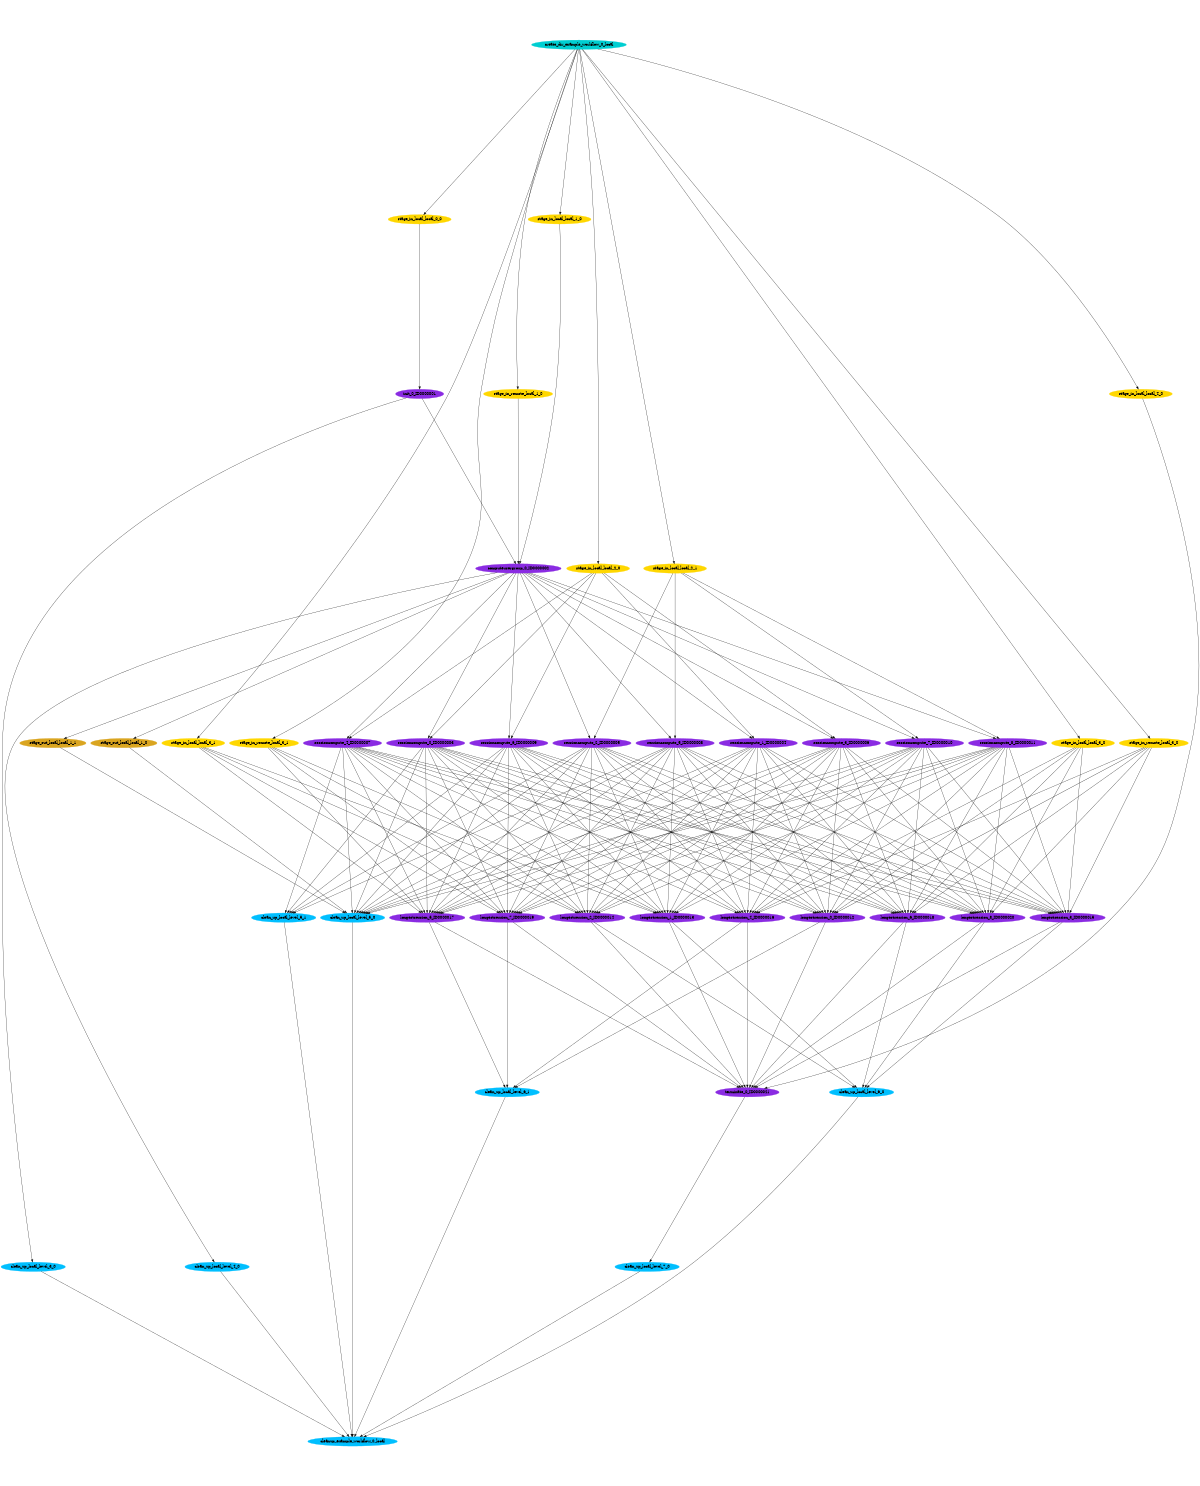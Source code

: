 digraph E {
size="8.0,10.0"
ratio=fill
node [shape=ellipse]
edge [arrowhead=normal, arrowsize=1.0]
	"clean_up_local_level_4_0" [color=deepskyblue,style=filled,label="clean_up_local_level_4_0"]
	"stage_out_local_local_1_0" [color=goldenrod,style=filled,label="stage_out_local_local_1_0"]
	"stage_out_local_local_1_1" [color=goldenrod,style=filled,label="stage_out_local_local_1_1"]
	"longestsession_2_ID0000014" [color=blueviolet,style=filled,label="longestsession_2_ID0000014"]
	"computeusergroup_0_ID0000002" [color=blueviolet,style=filled,label="computeusergroup_0_ID0000002"]
	"sessioncompute_3_ID0000006" [color=blueviolet,style=filled,label="sessioncompute_3_ID0000006"]
	"longestsession_3_ID0000015" [color=blueviolet,style=filled,label="longestsession_3_ID0000015"]
	"stage_in_local_local_4_0" [color=gold,style=filled,label="stage_in_local_local_4_0"]
	"sessioncompute_8_ID0000011" [color=blueviolet,style=filled,label="sessioncompute_8_ID0000011"]
	"longestsession_6_ID0000018" [color=blueviolet,style=filled,label="longestsession_6_ID0000018"]
	"clean_up_local_level_6_0" [color=deepskyblue,style=filled,label="clean_up_local_level_6_0"]
	"longestsession_7_ID0000019" [color=blueviolet,style=filled,label="longestsession_7_ID0000019"]
	"longestsession_8_ID0000020" [color=blueviolet,style=filled,label="longestsession_8_ID0000020"]
	"clean_up_local_level_6_1" [color=deepskyblue,style=filled,label="clean_up_local_level_6_1"]
	"clean_up_local_level_5_0" [color=deepskyblue,style=filled,label="clean_up_local_level_5_0"]
	"clean_up_local_level_5_1" [color=deepskyblue,style=filled,label="clean_up_local_level_5_1"]
	"terminate_0_ID0000021" [color=blueviolet,style=filled,label="terminate_0_ID0000021"]
	"create_dir_example_workflow_0_local" [color=darkturquoise,style=filled,label="create_dir_example_workflow_0_local"]
	"stage_in_local_local_0_0" [color=gold,style=filled,label="stage_in_local_local_0_0"]
	"init_0_ID0000001" [color=blueviolet,style=filled,label="init_0_ID0000001"]
	"clean_up_local_level_7_0" [color=deepskyblue,style=filled,label="clean_up_local_level_7_0"]
	"stage_in_local_local_2_0" [color=gold,style=filled,label="stage_in_local_local_2_0"]
	"sessioncompute_0_ID0000003" [color=blueviolet,style=filled,label="sessioncompute_0_ID0000003"]
	"longestsession_1_ID0000013" [color=blueviolet,style=filled,label="longestsession_1_ID0000013"]
	"stage_in_local_local_2_1" [color=gold,style=filled,label="stage_in_local_local_2_1"]
	"sessioncompute_5_ID0000008" [color=blueviolet,style=filled,label="sessioncompute_5_ID0000008"]
	"stage_in_local_local_3_1" [color=gold,style=filled,label="stage_in_local_local_3_1"]
	"stage_in_remote_local_1_0" [color=gold,style=filled,label="stage_in_remote_local_1_0"]
	"stage_in_local_local_3_0" [color=gold,style=filled,label="stage_in_local_local_3_0"]
	"longestsession_0_ID0000012" [color=blueviolet,style=filled,label="longestsession_0_ID0000012"]
	"sessioncompute_6_ID0000009" [color=blueviolet,style=filled,label="sessioncompute_6_ID0000009"]
	"longestsession_4_ID0000016" [color=blueviolet,style=filled,label="longestsession_4_ID0000016"]
	"sessioncompute_1_ID0000004" [color=blueviolet,style=filled,label="sessioncompute_1_ID0000004"]
	"sessioncompute_7_ID0000010" [color=blueviolet,style=filled,label="sessioncompute_7_ID0000010"]
	"clean_up_local_level_3_0" [color=deepskyblue,style=filled,label="clean_up_local_level_3_0"]
	"stage_in_local_local_1_0" [color=gold,style=filled,label="stage_in_local_local_1_0"]
	"cleanup_example_workflow_0_local" [color=deepskyblue,style=filled,label="cleanup_example_workflow_0_local"]
	"sessioncompute_4_ID0000007" [color=blueviolet,style=filled,label="sessioncompute_4_ID0000007"]
	"sessioncompute_2_ID0000005" [color=blueviolet,style=filled,label="sessioncompute_2_ID0000005"]
	"stage_in_remote_local_3_1" [color=gold,style=filled,label="stage_in_remote_local_3_1"]
	"longestsession_5_ID0000017" [color=blueviolet,style=filled,label="longestsession_5_ID0000017"]
	"stage_in_remote_local_3_0" [color=gold,style=filled,label="stage_in_remote_local_3_0"]

	"clean_up_local_level_4_0" -> "cleanup_example_workflow_0_local"
	"stage_out_local_local_1_0" -> "clean_up_local_level_5_0"
	"stage_out_local_local_1_1" -> "clean_up_local_level_5_0"
	"longestsession_2_ID0000014" -> "clean_up_local_level_6_0"
	"longestsession_2_ID0000014" -> "terminate_0_ID0000021"
	"computeusergroup_0_ID0000002" -> "clean_up_local_level_4_0"
	"computeusergroup_0_ID0000002" -> "stage_out_local_local_1_0"
	"computeusergroup_0_ID0000002" -> "stage_out_local_local_1_1"
	"computeusergroup_0_ID0000002" -> "sessioncompute_0_ID0000003"
	"computeusergroup_0_ID0000002" -> "sessioncompute_5_ID0000008"
	"computeusergroup_0_ID0000002" -> "sessioncompute_6_ID0000009"
	"computeusergroup_0_ID0000002" -> "sessioncompute_1_ID0000004"
	"computeusergroup_0_ID0000002" -> "sessioncompute_3_ID0000006"
	"computeusergroup_0_ID0000002" -> "sessioncompute_7_ID0000010"
	"computeusergroup_0_ID0000002" -> "sessioncompute_8_ID0000011"
	"computeusergroup_0_ID0000002" -> "sessioncompute_2_ID0000005"
	"computeusergroup_0_ID0000002" -> "sessioncompute_4_ID0000007"
	"sessioncompute_3_ID0000006" -> "longestsession_3_ID0000015"
	"sessioncompute_3_ID0000006" -> "longestsession_1_ID0000013"
	"sessioncompute_3_ID0000006" -> "longestsession_6_ID0000018"
	"sessioncompute_3_ID0000006" -> "longestsession_2_ID0000014"
	"sessioncompute_3_ID0000006" -> "longestsession_8_ID0000020"
	"sessioncompute_3_ID0000006" -> "longestsession_7_ID0000019"
	"sessioncompute_3_ID0000006" -> "clean_up_local_level_5_0"
	"sessioncompute_3_ID0000006" -> "longestsession_0_ID0000012"
	"sessioncompute_3_ID0000006" -> "longestsession_5_ID0000017"
	"sessioncompute_3_ID0000006" -> "longestsession_4_ID0000016"
	"longestsession_3_ID0000015" -> "clean_up_local_level_6_0"
	"longestsession_3_ID0000015" -> "terminate_0_ID0000021"
	"stage_in_local_local_4_0" -> "terminate_0_ID0000021"
	"sessioncompute_8_ID0000011" -> "longestsession_3_ID0000015"
	"sessioncompute_8_ID0000011" -> "longestsession_1_ID0000013"
	"sessioncompute_8_ID0000011" -> "longestsession_6_ID0000018"
	"sessioncompute_8_ID0000011" -> "longestsession_2_ID0000014"
	"sessioncompute_8_ID0000011" -> "longestsession_8_ID0000020"
	"sessioncompute_8_ID0000011" -> "longestsession_7_ID0000019"
	"sessioncompute_8_ID0000011" -> "clean_up_local_level_5_0"
	"sessioncompute_8_ID0000011" -> "longestsession_0_ID0000012"
	"sessioncompute_8_ID0000011" -> "longestsession_5_ID0000017"
	"sessioncompute_8_ID0000011" -> "longestsession_4_ID0000016"
	"longestsession_6_ID0000018" -> "clean_up_local_level_6_0"
	"longestsession_6_ID0000018" -> "terminate_0_ID0000021"
	"clean_up_local_level_6_0" -> "cleanup_example_workflow_0_local"
	"longestsession_7_ID0000019" -> "clean_up_local_level_6_1"
	"longestsession_7_ID0000019" -> "terminate_0_ID0000021"
	"longestsession_8_ID0000020" -> "clean_up_local_level_6_0"
	"longestsession_8_ID0000020" -> "terminate_0_ID0000021"
	"clean_up_local_level_6_1" -> "cleanup_example_workflow_0_local"
	"clean_up_local_level_5_0" -> "cleanup_example_workflow_0_local"
	"clean_up_local_level_5_1" -> "cleanup_example_workflow_0_local"
	"terminate_0_ID0000021" -> "clean_up_local_level_7_0"
	"create_dir_example_workflow_0_local" -> "stage_in_local_local_0_0"
	"create_dir_example_workflow_0_local" -> "stage_in_local_local_4_0"
	"create_dir_example_workflow_0_local" -> "stage_in_local_local_1_0"
	"create_dir_example_workflow_0_local" -> "stage_in_local_local_2_0"
	"create_dir_example_workflow_0_local" -> "stage_in_local_local_2_1"
	"create_dir_example_workflow_0_local" -> "stage_in_remote_local_1_0"
	"create_dir_example_workflow_0_local" -> "stage_in_local_local_3_1"
	"create_dir_example_workflow_0_local" -> "stage_in_local_local_3_0"
	"create_dir_example_workflow_0_local" -> "stage_in_remote_local_3_1"
	"create_dir_example_workflow_0_local" -> "stage_in_remote_local_3_0"
	"stage_in_local_local_0_0" -> "init_0_ID0000001"
	"init_0_ID0000001" -> "clean_up_local_level_3_0"
	"init_0_ID0000001" -> "computeusergroup_0_ID0000002"
	"clean_up_local_level_7_0" -> "cleanup_example_workflow_0_local"
	"stage_in_local_local_2_0" -> "sessioncompute_1_ID0000004"
	"stage_in_local_local_2_0" -> "sessioncompute_3_ID0000006"
	"stage_in_local_local_2_0" -> "sessioncompute_0_ID0000003"
	"stage_in_local_local_2_0" -> "sessioncompute_4_ID0000007"
	"stage_in_local_local_2_0" -> "sessioncompute_6_ID0000009"
	"sessioncompute_0_ID0000003" -> "longestsession_3_ID0000015"
	"sessioncompute_0_ID0000003" -> "longestsession_1_ID0000013"
	"sessioncompute_0_ID0000003" -> "longestsession_6_ID0000018"
	"sessioncompute_0_ID0000003" -> "longestsession_2_ID0000014"
	"sessioncompute_0_ID0000003" -> "longestsession_8_ID0000020"
	"sessioncompute_0_ID0000003" -> "longestsession_7_ID0000019"
	"sessioncompute_0_ID0000003" -> "clean_up_local_level_5_0"
	"sessioncompute_0_ID0000003" -> "longestsession_0_ID0000012"
	"sessioncompute_0_ID0000003" -> "longestsession_5_ID0000017"
	"sessioncompute_0_ID0000003" -> "longestsession_4_ID0000016"
	"sessioncompute_0_ID0000003" -> "clean_up_local_level_5_1"
	"longestsession_1_ID0000013" -> "clean_up_local_level_6_0"
	"longestsession_1_ID0000013" -> "terminate_0_ID0000021"
	"stage_in_local_local_2_1" -> "sessioncompute_7_ID0000010"
	"stage_in_local_local_2_1" -> "sessioncompute_8_ID0000011"
	"stage_in_local_local_2_1" -> "sessioncompute_5_ID0000008"
	"stage_in_local_local_2_1" -> "sessioncompute_2_ID0000005"
	"sessioncompute_5_ID0000008" -> "longestsession_3_ID0000015"
	"sessioncompute_5_ID0000008" -> "longestsession_1_ID0000013"
	"sessioncompute_5_ID0000008" -> "longestsession_6_ID0000018"
	"sessioncompute_5_ID0000008" -> "longestsession_2_ID0000014"
	"sessioncompute_5_ID0000008" -> "longestsession_8_ID0000020"
	"sessioncompute_5_ID0000008" -> "longestsession_7_ID0000019"
	"sessioncompute_5_ID0000008" -> "clean_up_local_level_5_0"
	"sessioncompute_5_ID0000008" -> "longestsession_0_ID0000012"
	"sessioncompute_5_ID0000008" -> "longestsession_5_ID0000017"
	"sessioncompute_5_ID0000008" -> "longestsession_4_ID0000016"
	"sessioncompute_5_ID0000008" -> "clean_up_local_level_5_1"
	"stage_in_local_local_3_1" -> "longestsession_1_ID0000013"
	"stage_in_local_local_3_1" -> "longestsession_2_ID0000014"
	"stage_in_local_local_3_1" -> "longestsession_7_ID0000019"
	"stage_in_local_local_3_1" -> "longestsession_5_ID0000017"
	"stage_in_remote_local_1_0" -> "computeusergroup_0_ID0000002"
	"stage_in_local_local_3_0" -> "longestsession_3_ID0000015"
	"stage_in_local_local_3_0" -> "longestsession_6_ID0000018"
	"stage_in_local_local_3_0" -> "longestsession_8_ID0000020"
	"stage_in_local_local_3_0" -> "longestsession_0_ID0000012"
	"stage_in_local_local_3_0" -> "longestsession_4_ID0000016"
	"longestsession_0_ID0000012" -> "clean_up_local_level_6_1"
	"longestsession_0_ID0000012" -> "terminate_0_ID0000021"
	"sessioncompute_6_ID0000009" -> "longestsession_3_ID0000015"
	"sessioncompute_6_ID0000009" -> "longestsession_1_ID0000013"
	"sessioncompute_6_ID0000009" -> "longestsession_6_ID0000018"
	"sessioncompute_6_ID0000009" -> "longestsession_2_ID0000014"
	"sessioncompute_6_ID0000009" -> "longestsession_8_ID0000020"
	"sessioncompute_6_ID0000009" -> "longestsession_7_ID0000019"
	"sessioncompute_6_ID0000009" -> "clean_up_local_level_5_0"
	"sessioncompute_6_ID0000009" -> "longestsession_0_ID0000012"
	"sessioncompute_6_ID0000009" -> "longestsession_5_ID0000017"
	"sessioncompute_6_ID0000009" -> "longestsession_4_ID0000016"
	"sessioncompute_6_ID0000009" -> "clean_up_local_level_5_1"
	"longestsession_4_ID0000016" -> "clean_up_local_level_6_1"
	"longestsession_4_ID0000016" -> "terminate_0_ID0000021"
	"sessioncompute_1_ID0000004" -> "longestsession_3_ID0000015"
	"sessioncompute_1_ID0000004" -> "longestsession_1_ID0000013"
	"sessioncompute_1_ID0000004" -> "longestsession_6_ID0000018"
	"sessioncompute_1_ID0000004" -> "longestsession_2_ID0000014"
	"sessioncompute_1_ID0000004" -> "longestsession_8_ID0000020"
	"sessioncompute_1_ID0000004" -> "longestsession_7_ID0000019"
	"sessioncompute_1_ID0000004" -> "clean_up_local_level_5_0"
	"sessioncompute_1_ID0000004" -> "longestsession_0_ID0000012"
	"sessioncompute_1_ID0000004" -> "longestsession_5_ID0000017"
	"sessioncompute_1_ID0000004" -> "longestsession_4_ID0000016"
	"sessioncompute_7_ID0000010" -> "longestsession_3_ID0000015"
	"sessioncompute_7_ID0000010" -> "longestsession_1_ID0000013"
	"sessioncompute_7_ID0000010" -> "longestsession_6_ID0000018"
	"sessioncompute_7_ID0000010" -> "longestsession_2_ID0000014"
	"sessioncompute_7_ID0000010" -> "longestsession_8_ID0000020"
	"sessioncompute_7_ID0000010" -> "longestsession_7_ID0000019"
	"sessioncompute_7_ID0000010" -> "clean_up_local_level_5_0"
	"sessioncompute_7_ID0000010" -> "longestsession_0_ID0000012"
	"sessioncompute_7_ID0000010" -> "longestsession_5_ID0000017"
	"sessioncompute_7_ID0000010" -> "longestsession_4_ID0000016"
	"clean_up_local_level_3_0" -> "cleanup_example_workflow_0_local"
	"stage_in_local_local_1_0" -> "computeusergroup_0_ID0000002"
	"sessioncompute_4_ID0000007" -> "longestsession_3_ID0000015"
	"sessioncompute_4_ID0000007" -> "longestsession_1_ID0000013"
	"sessioncompute_4_ID0000007" -> "longestsession_6_ID0000018"
	"sessioncompute_4_ID0000007" -> "longestsession_2_ID0000014"
	"sessioncompute_4_ID0000007" -> "longestsession_8_ID0000020"
	"sessioncompute_4_ID0000007" -> "longestsession_7_ID0000019"
	"sessioncompute_4_ID0000007" -> "clean_up_local_level_5_0"
	"sessioncompute_4_ID0000007" -> "longestsession_0_ID0000012"
	"sessioncompute_4_ID0000007" -> "longestsession_5_ID0000017"
	"sessioncompute_4_ID0000007" -> "longestsession_4_ID0000016"
	"sessioncompute_4_ID0000007" -> "clean_up_local_level_5_1"
	"sessioncompute_2_ID0000005" -> "longestsession_3_ID0000015"
	"sessioncompute_2_ID0000005" -> "longestsession_1_ID0000013"
	"sessioncompute_2_ID0000005" -> "longestsession_6_ID0000018"
	"sessioncompute_2_ID0000005" -> "longestsession_2_ID0000014"
	"sessioncompute_2_ID0000005" -> "longestsession_8_ID0000020"
	"sessioncompute_2_ID0000005" -> "longestsession_7_ID0000019"
	"sessioncompute_2_ID0000005" -> "clean_up_local_level_5_0"
	"sessioncompute_2_ID0000005" -> "longestsession_0_ID0000012"
	"sessioncompute_2_ID0000005" -> "longestsession_5_ID0000017"
	"sessioncompute_2_ID0000005" -> "longestsession_4_ID0000016"
	"sessioncompute_2_ID0000005" -> "clean_up_local_level_5_1"
	"stage_in_remote_local_3_1" -> "longestsession_1_ID0000013"
	"stage_in_remote_local_3_1" -> "longestsession_2_ID0000014"
	"stage_in_remote_local_3_1" -> "longestsession_7_ID0000019"
	"stage_in_remote_local_3_1" -> "longestsession_5_ID0000017"
	"longestsession_5_ID0000017" -> "clean_up_local_level_6_1"
	"longestsession_5_ID0000017" -> "terminate_0_ID0000021"
	"stage_in_remote_local_3_0" -> "longestsession_3_ID0000015"
	"stage_in_remote_local_3_0" -> "longestsession_6_ID0000018"
	"stage_in_remote_local_3_0" -> "longestsession_8_ID0000020"
	"stage_in_remote_local_3_0" -> "longestsession_0_ID0000012"
	"stage_in_remote_local_3_0" -> "longestsession_4_ID0000016"
}
